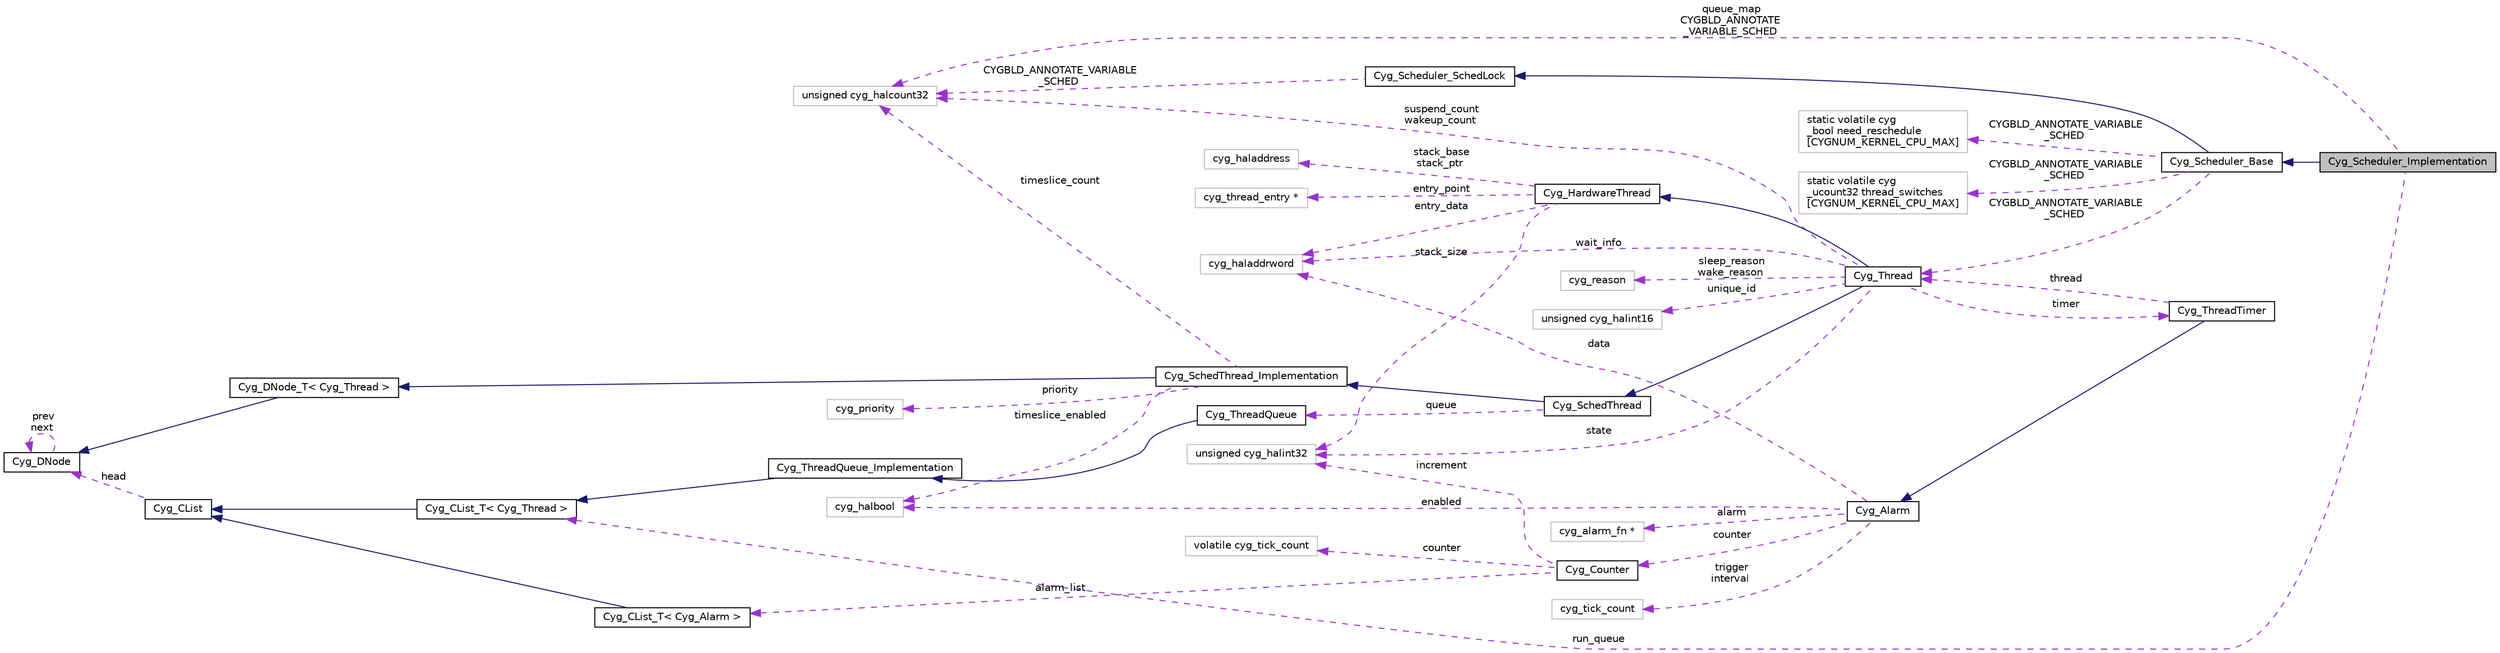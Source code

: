digraph "Cyg_Scheduler_Implementation"
{
  edge [fontname="Helvetica",fontsize="10",labelfontname="Helvetica",labelfontsize="10"];
  node [fontname="Helvetica",fontsize="10",shape=record];
  rankdir="LR";
  Node1 [label="Cyg_Scheduler_Implementation",height=0.2,width=0.4,color="black", fillcolor="grey75", style="filled" fontcolor="black"];
  Node2 -> Node1 [dir="back",color="midnightblue",fontsize="10",style="solid",fontname="Helvetica"];
  Node2 [label="Cyg_Scheduler_Base",height=0.2,width=0.4,color="black", fillcolor="white", style="filled",URL="$class_cyg___scheduler___base.html"];
  Node3 -> Node2 [dir="back",color="midnightblue",fontsize="10",style="solid",fontname="Helvetica"];
  Node3 [label="Cyg_Scheduler_SchedLock",height=0.2,width=0.4,color="black", fillcolor="white", style="filled",URL="$class_cyg___scheduler___sched_lock.html"];
  Node4 -> Node3 [dir="back",color="darkorchid3",fontsize="10",style="dashed",label=" CYGBLD_ANNOTATE_VARIABLE\l_SCHED" ,fontname="Helvetica"];
  Node4 [label="unsigned cyg_halcount32",height=0.2,width=0.4,color="grey75", fillcolor="white", style="filled"];
  Node5 -> Node2 [dir="back",color="darkorchid3",fontsize="10",style="dashed",label=" CYGBLD_ANNOTATE_VARIABLE\l_SCHED" ,fontname="Helvetica"];
  Node5 [label="static volatile cyg\l_bool need_reschedule\l[CYGNUM_KERNEL_CPU_MAX]",height=0.2,width=0.4,color="grey75", fillcolor="white", style="filled"];
  Node6 -> Node2 [dir="back",color="darkorchid3",fontsize="10",style="dashed",label=" CYGBLD_ANNOTATE_VARIABLE\l_SCHED" ,fontname="Helvetica"];
  Node6 [label="static volatile cyg\l_ucount32 thread_switches\l[CYGNUM_KERNEL_CPU_MAX]",height=0.2,width=0.4,color="grey75", fillcolor="white", style="filled"];
  Node7 -> Node2 [dir="back",color="darkorchid3",fontsize="10",style="dashed",label=" CYGBLD_ANNOTATE_VARIABLE\l_SCHED" ,fontname="Helvetica"];
  Node7 [label="Cyg_Thread",height=0.2,width=0.4,color="black", fillcolor="white", style="filled",URL="$class_cyg___thread.html"];
  Node8 -> Node7 [dir="back",color="midnightblue",fontsize="10",style="solid",fontname="Helvetica"];
  Node8 [label="Cyg_HardwareThread",height=0.2,width=0.4,color="black", fillcolor="white", style="filled",URL="$class_cyg___hardware_thread.html"];
  Node9 -> Node8 [dir="back",color="darkorchid3",fontsize="10",style="dashed",label=" entry_point" ,fontname="Helvetica"];
  Node9 [label="cyg_thread_entry *",height=0.2,width=0.4,color="grey75", fillcolor="white", style="filled"];
  Node10 -> Node8 [dir="back",color="darkorchid3",fontsize="10",style="dashed",label=" entry_data" ,fontname="Helvetica"];
  Node10 [label="cyg_haladdrword",height=0.2,width=0.4,color="grey75", fillcolor="white", style="filled"];
  Node11 -> Node8 [dir="back",color="darkorchid3",fontsize="10",style="dashed",label=" stack_size" ,fontname="Helvetica"];
  Node11 [label="unsigned cyg_halint32",height=0.2,width=0.4,color="grey75", fillcolor="white", style="filled"];
  Node12 -> Node8 [dir="back",color="darkorchid3",fontsize="10",style="dashed",label=" stack_base\nstack_ptr" ,fontname="Helvetica"];
  Node12 [label="cyg_haladdress",height=0.2,width=0.4,color="grey75", fillcolor="white", style="filled"];
  Node13 -> Node7 [dir="back",color="midnightblue",fontsize="10",style="solid",fontname="Helvetica"];
  Node13 [label="Cyg_SchedThread",height=0.2,width=0.4,color="black", fillcolor="white", style="filled",URL="$class_cyg___sched_thread.html"];
  Node14 -> Node13 [dir="back",color="midnightblue",fontsize="10",style="solid",fontname="Helvetica"];
  Node14 [label="Cyg_SchedThread_Implementation",height=0.2,width=0.4,color="black", fillcolor="white", style="filled",URL="$class_cyg___sched_thread___implementation.html"];
  Node15 -> Node14 [dir="back",color="midnightblue",fontsize="10",style="solid",fontname="Helvetica"];
  Node15 [label="Cyg_DNode_T\< Cyg_Thread \>",height=0.2,width=0.4,color="black", fillcolor="white", style="filled",URL="$class_cyg___d_node___t.html"];
  Node16 -> Node15 [dir="back",color="midnightblue",fontsize="10",style="solid",fontname="Helvetica"];
  Node16 [label="Cyg_DNode",height=0.2,width=0.4,color="black", fillcolor="white", style="filled",URL="$class_cyg___d_node.html"];
  Node16 -> Node16 [dir="back",color="darkorchid3",fontsize="10",style="dashed",label=" prev\nnext" ,fontname="Helvetica"];
  Node4 -> Node14 [dir="back",color="darkorchid3",fontsize="10",style="dashed",label=" timeslice_count" ,fontname="Helvetica"];
  Node17 -> Node14 [dir="back",color="darkorchid3",fontsize="10",style="dashed",label=" priority" ,fontname="Helvetica"];
  Node17 [label="cyg_priority",height=0.2,width=0.4,color="grey75", fillcolor="white", style="filled"];
  Node18 -> Node14 [dir="back",color="darkorchid3",fontsize="10",style="dashed",label=" timeslice_enabled" ,fontname="Helvetica"];
  Node18 [label="cyg_halbool",height=0.2,width=0.4,color="grey75", fillcolor="white", style="filled"];
  Node19 -> Node13 [dir="back",color="darkorchid3",fontsize="10",style="dashed",label=" queue" ,fontname="Helvetica"];
  Node19 [label="Cyg_ThreadQueue",height=0.2,width=0.4,color="black", fillcolor="white", style="filled",URL="$class_cyg___thread_queue.html"];
  Node20 -> Node19 [dir="back",color="midnightblue",fontsize="10",style="solid",fontname="Helvetica"];
  Node20 [label="Cyg_ThreadQueue_Implementation",height=0.2,width=0.4,color="black", fillcolor="white", style="filled",URL="$class_cyg___thread_queue___implementation.html"];
  Node21 -> Node20 [dir="back",color="midnightblue",fontsize="10",style="solid",fontname="Helvetica"];
  Node21 [label="Cyg_CList_T\< Cyg_Thread \>",height=0.2,width=0.4,color="black", fillcolor="white", style="filled",URL="$class_cyg___c_list___t.html"];
  Node22 -> Node21 [dir="back",color="midnightblue",fontsize="10",style="solid",fontname="Helvetica"];
  Node22 [label="Cyg_CList",height=0.2,width=0.4,color="black", fillcolor="white", style="filled",URL="$class_cyg___c_list.html"];
  Node16 -> Node22 [dir="back",color="darkorchid3",fontsize="10",style="dashed",label=" head" ,fontname="Helvetica"];
  Node10 -> Node7 [dir="back",color="darkorchid3",fontsize="10",style="dashed",label=" wait_info" ,fontname="Helvetica"];
  Node23 -> Node7 [dir="back",color="darkorchid3",fontsize="10",style="dashed",label=" timer" ,fontname="Helvetica"];
  Node23 [label="Cyg_ThreadTimer",height=0.2,width=0.4,color="black", fillcolor="white", style="filled",URL="$class_cyg___thread_timer.html"];
  Node24 -> Node23 [dir="back",color="midnightblue",fontsize="10",style="solid",fontname="Helvetica"];
  Node24 [label="Cyg_Alarm",height=0.2,width=0.4,color="black", fillcolor="white", style="filled",URL="$class_cyg___alarm.html"];
  Node25 -> Node24 [dir="back",color="darkorchid3",fontsize="10",style="dashed",label=" alarm" ,fontname="Helvetica"];
  Node25 [label="cyg_alarm_fn *",height=0.2,width=0.4,color="grey75", fillcolor="white", style="filled"];
  Node10 -> Node24 [dir="back",color="darkorchid3",fontsize="10",style="dashed",label=" data" ,fontname="Helvetica"];
  Node26 -> Node24 [dir="back",color="darkorchid3",fontsize="10",style="dashed",label=" trigger\ninterval" ,fontname="Helvetica"];
  Node26 [label="cyg_tick_count",height=0.2,width=0.4,color="grey75", fillcolor="white", style="filled"];
  Node27 -> Node24 [dir="back",color="darkorchid3",fontsize="10",style="dashed",label=" counter" ,fontname="Helvetica"];
  Node27 [label="Cyg_Counter",height=0.2,width=0.4,color="black", fillcolor="white", style="filled",URL="$class_cyg___counter.html"];
  Node28 -> Node27 [dir="back",color="darkorchid3",fontsize="10",style="dashed",label=" counter" ,fontname="Helvetica"];
  Node28 [label="volatile cyg_tick_count",height=0.2,width=0.4,color="grey75", fillcolor="white", style="filled"];
  Node11 -> Node27 [dir="back",color="darkorchid3",fontsize="10",style="dashed",label=" increment" ,fontname="Helvetica"];
  Node29 -> Node27 [dir="back",color="darkorchid3",fontsize="10",style="dashed",label=" alarm_list" ,fontname="Helvetica"];
  Node29 [label="Cyg_CList_T\< Cyg_Alarm \>",height=0.2,width=0.4,color="black", fillcolor="white", style="filled",URL="$class_cyg___c_list___t.html"];
  Node22 -> Node29 [dir="back",color="midnightblue",fontsize="10",style="solid",fontname="Helvetica"];
  Node18 -> Node24 [dir="back",color="darkorchid3",fontsize="10",style="dashed",label=" enabled" ,fontname="Helvetica"];
  Node7 -> Node23 [dir="back",color="darkorchid3",fontsize="10",style="dashed",label=" thread" ,fontname="Helvetica"];
  Node30 -> Node7 [dir="back",color="darkorchid3",fontsize="10",style="dashed",label=" sleep_reason\nwake_reason" ,fontname="Helvetica"];
  Node30 [label="cyg_reason",height=0.2,width=0.4,color="grey75", fillcolor="white", style="filled"];
  Node4 -> Node7 [dir="back",color="darkorchid3",fontsize="10",style="dashed",label=" suspend_count\nwakeup_count" ,fontname="Helvetica"];
  Node11 -> Node7 [dir="back",color="darkorchid3",fontsize="10",style="dashed",label=" state" ,fontname="Helvetica"];
  Node31 -> Node7 [dir="back",color="darkorchid3",fontsize="10",style="dashed",label=" unique_id" ,fontname="Helvetica"];
  Node31 [label="unsigned cyg_halint16",height=0.2,width=0.4,color="grey75", fillcolor="white", style="filled"];
  Node4 -> Node1 [dir="back",color="darkorchid3",fontsize="10",style="dashed",label=" queue_map\nCYGBLD_ANNOTATE\l_VARIABLE_SCHED" ,fontname="Helvetica"];
  Node21 -> Node1 [dir="back",color="darkorchid3",fontsize="10",style="dashed",label=" run_queue" ,fontname="Helvetica"];
}
